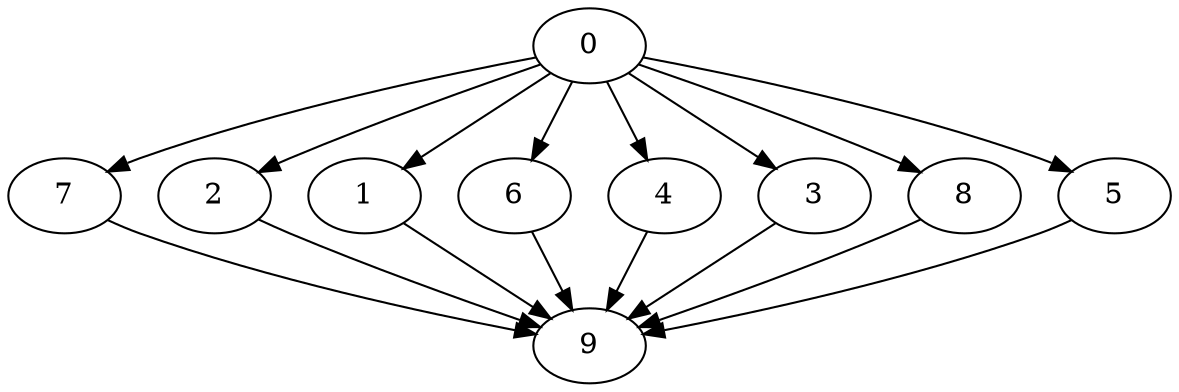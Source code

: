 digraph "Fork_Join_Nodes_10_CCR_9.98_WeightType_Random" {
	graph ["Duplicate states"=0,
		GraphType=F_J,
		"Max states in OPEN"=0,
		Modes="120000ms; topo-ordered tasks, ; Pruning: task equivalence, fixed order ready list, ; F-value: ; Optimisation: best schedule length (\
SL) optimisation on equal, ",
		NumberOfTasks=10,
		"Pruned using list schedule length"=4016,
		"States removed from OPEN"=0,
		TargetSystem="Homogeneous-6",
		"Time to schedule (ms)"=163,
		"Total idle time"=83,
		"Total schedule length"=64,
		"Total sequential time"=64,
		"Total states created"=5143
	];
	0	["Finish time"=4,
		Processor=0,
		"Start time"=0,
		Weight=4];
	7	["Finish time"=13,
		Processor=0,
		"Start time"=4,
		Weight=9];
	0 -> 7	[Weight=38];
	2	["Finish time"=19,
		Processor=0,
		"Start time"=13,
		Weight=6];
	0 -> 2	[Weight=23];
	1	["Finish time"=21,
		Processor=0,
		"Start time"=19,
		Weight=2];
	0 -> 1	[Weight=69];
	6	["Finish time"=27,
		Processor=0,
		"Start time"=21,
		Weight=6];
	0 -> 6	[Weight=69];
	4	["Finish time"=29,
		Processor=0,
		"Start time"=27,
		Weight=2];
	0 -> 4	[Weight=15];
	3	["Finish time"=37,
		Processor=0,
		"Start time"=29,
		Weight=8];
	0 -> 3	[Weight=23];
	8	["Finish time"=44,
		Processor=0,
		"Start time"=37,
		Weight=7];
	0 -> 8	[Weight=15];
	5	["Finish time"=54,
		Processor=0,
		"Start time"=44,
		Weight=10];
	0 -> 5	[Weight=30];
	9	["Finish time"=64,
		Processor=0,
		"Start time"=54,
		Weight=10];
	7 -> 9	[Weight=76];
	2 -> 9	[Weight=69];
	1 -> 9	[Weight=53];
	6 -> 9	[Weight=38];
	4 -> 9	[Weight=38];
	3 -> 9	[Weight=30];
	8 -> 9	[Weight=30];
	5 -> 9	[Weight=23];
}
